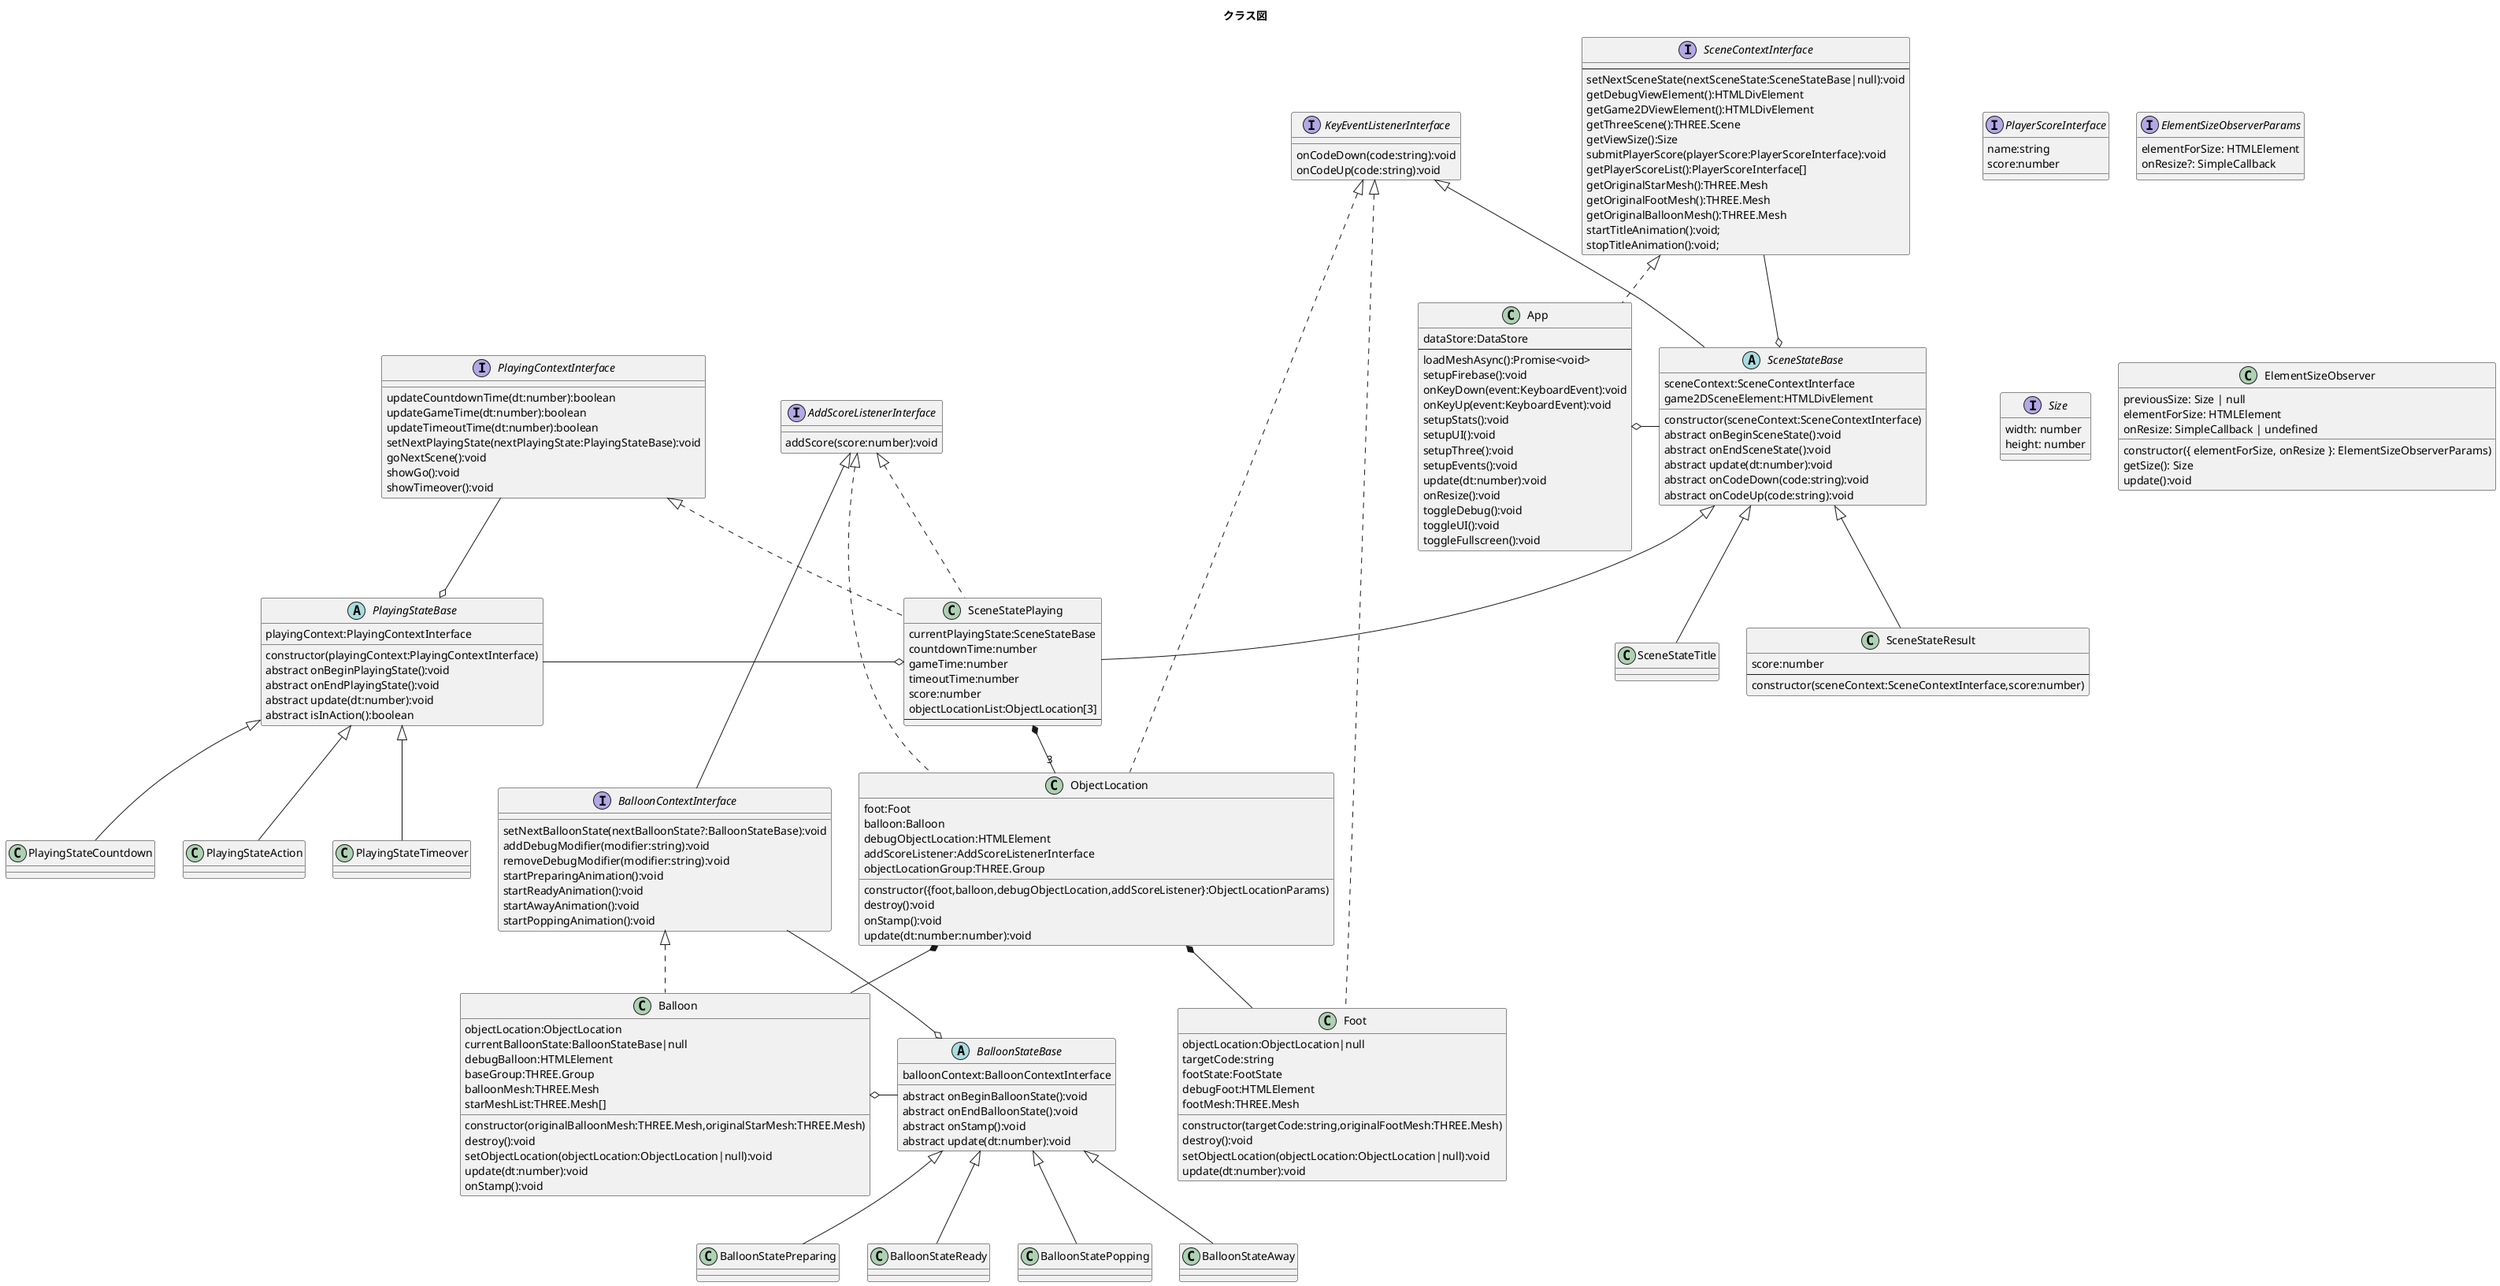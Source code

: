@startuml クラス図
title クラス図

interface PlayerScoreInterface{
  name:string
  score:number
}

interface AddScoreListenerInterface{
  addScore(score:number):void
}
interface KeyEventListenerInterface{
  onCodeDown(code:string):void
  onCodeUp(code:string):void
}

abstract class BalloonStateBase{
  balloonContext:BalloonContextInterface
  abstract onBeginBalloonState():void
  abstract onEndBalloonState():void
  abstract onStamp():void
  abstract update(dt:number):void
}
class BalloonStatePreparing extends BalloonStateBase{

}
class BalloonStateReady extends BalloonStateBase{

}
class BalloonStatePopping extends BalloonStateBase{

}
class BalloonStateAway extends BalloonStateBase{

}


interface BalloonContextInterface extends AddScoreListenerInterface{
  setNextBalloonState(nextBalloonState?:BalloonStateBase):void
  addDebugModifier(modifier:string):void
  removeDebugModifier(modifier:string):void
  startPreparingAnimation():void
  startReadyAnimation():void
  startAwayAnimation():void
  startPoppingAnimation():void
}



class ObjectLocation implements AddScoreListenerInterface,KeyEventListenerInterface{
  foot:Foot
  balloon:Balloon
  debugObjectLocation:HTMLElement
  addScoreListener:AddScoreListenerInterface
  objectLocationGroup:THREE.Group
  constructor({foot,balloon,debugObjectLocation,addScoreListener}:ObjectLocationParams)
  destroy():void
  onStamp():void
  update(dt:number:number):void
}

class Foot implements KeyEventListenerInterface{
  objectLocation:ObjectLocation|null
  targetCode:string
  footState:FootState
  debugFoot:HTMLElement
  footMesh:THREE.Mesh
  constructor(targetCode:string,originalFootMesh:THREE.Mesh)
  destroy():void
  setObjectLocation(objectLocation:ObjectLocation|null):void
  update(dt:number):void
}


class Balloon implements BalloonContextInterface{
  objectLocation:ObjectLocation
  currentBalloonState:BalloonStateBase|null
  debugBalloon:HTMLElement
  baseGroup:THREE.Group
  balloonMesh:THREE.Mesh
  starMeshList:THREE.Mesh[]

  constructor(originalBalloonMesh:THREE.Mesh,originalStarMesh:THREE.Mesh)
  destroy():void
  setObjectLocation(objectLocation:ObjectLocation|null):void
  update(dt:number):void
  onStamp():void
}

abstract class PlayingStateBase{
  playingContext:PlayingContextInterface

  constructor(playingContext:PlayingContextInterface)
  abstract onBeginPlayingState():void
  abstract onEndPlayingState():void
  abstract update(dt:number):void
  abstract isInAction():boolean
}

class PlayingStateCountdown extends PlayingStateBase{

}
class PlayingStateAction extends PlayingStateBase{

}

class PlayingStateTimeover extends PlayingStateBase{

}

interface PlayingContextInterface{
  updateCountdownTime(dt:number):boolean
  updateGameTime(dt:number):boolean
  updateTimeoutTime(dt:number):boolean
  setNextPlayingState(nextPlayingState:PlayingStateBase):void
  goNextScene():void
  showGo():void
  showTimeover():void
}

abstract class SceneStateBase extends KeyEventListenerInterface{
  sceneContext:SceneContextInterface
  game2DSceneElement:HTMLDivElement

  constructor(sceneContext:SceneContextInterface)
  abstract onBeginSceneState():void
  abstract onEndSceneState():void
  abstract update(dt:number):void
  abstract onCodeDown(code:string):void
  abstract onCodeUp(code:string):void
}

class SceneStateTitle extends SceneStateBase{
}
class SceneStatePlaying extends SceneStateBase implements PlayingContextInterface,AddScoreListenerInterface{
  currentPlayingState:SceneStateBase
  countdownTime:number
  gameTime:number
  timeoutTime:number
  score:number
  objectLocationList:ObjectLocation[3]
  --
}
class SceneStateResult extends SceneStateBase{
  score:number
  --
  constructor(sceneContext:SceneContextInterface,score:number)
}


interface SceneContextInterface{
  --
  setNextSceneState(nextSceneState:SceneStateBase|null):void
  getDebugViewElement():HTMLDivElement
  getGame2DViewElement():HTMLDivElement
  getThreeScene():THREE.Scene
  getViewSize():Size
  submitPlayerScore(playerScore:PlayerScoreInterface):void
  getPlayerScoreList():PlayerScoreInterface[]
  getOriginalStarMesh():THREE.Mesh
  getOriginalFootMesh():THREE.Mesh
  getOriginalBalloonMesh():THREE.Mesh
  startTitleAnimation():void;
  stopTitleAnimation():void;
}

class App implements SceneContextInterface{
  dataStore:DataStore
  --
  loadMeshAsync():Promise<void>
  setupFirebase():void
  onKeyDown(event:KeyboardEvent):void
  onKeyUp(event:KeyboardEvent):void
  setupStats():void
  setupUI():void
  setupThree():void
  setupEvents():void
  update(dt:number):void
  onResize():void
  toggleDebug():void
  toggleUI():void
  toggleFullscreen():void
}

interface ElementSizeObserverParams {
  elementForSize: HTMLElement
  onResize?: SimpleCallback
}
interface Size {
  width: number
  height: number
}

class ElementSizeObserver{
  previousSize: Size | null
  elementForSize: HTMLElement
  onResize: SimpleCallback | undefined
  constructor({ elementForSize, onResize }: ElementSizeObserverParams)
  getSize(): Size
  update():void

}

SceneStateBase o-up- SceneContextInterface
App o-right- SceneStateBase

SceneStatePlaying *-- "3" ObjectLocation
ObjectLocation *-- Foot
ObjectLocation *-- Balloon


BalloonStateBase o-up- BalloonContextInterface
Balloon o-right- BalloonStateBase


PlayingStateBase o-up- PlayingContextInterface
SceneStatePlaying o-left- PlayingStateBase

@enduml